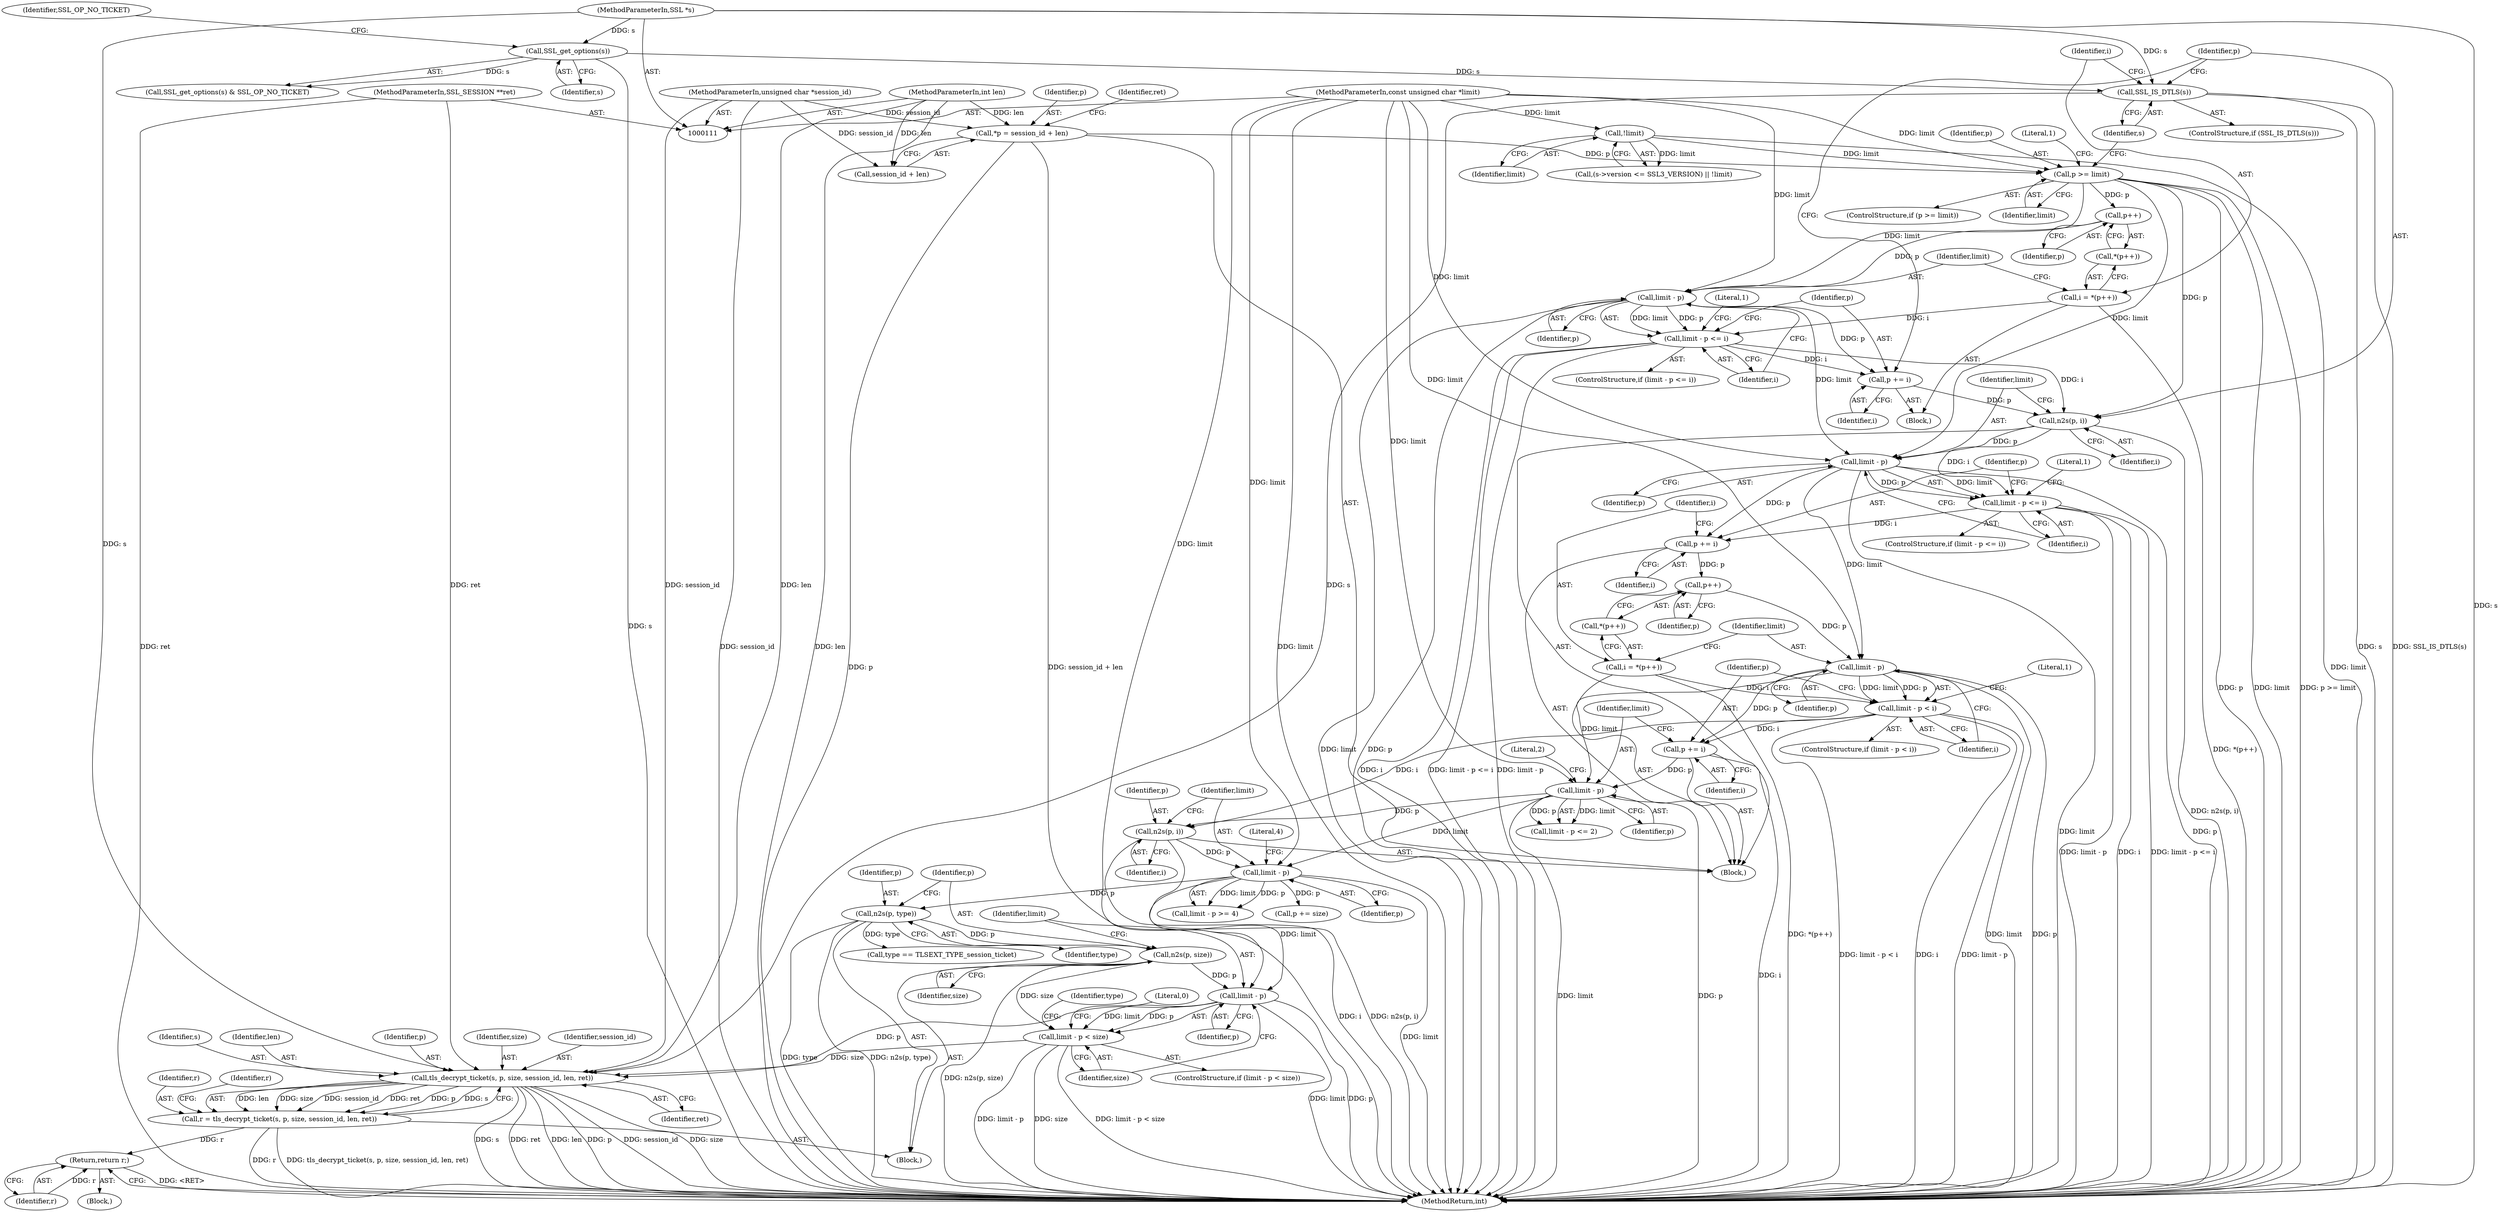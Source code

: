 digraph "0_openssl_a004e72b95835136d3f1ea90517f706c24c03da7_5@API" {
"1000268" [label="(Call,tls_decrypt_ticket(s, p, size, session_id, len, ret))"];
"1000160" [label="(Call,SSL_IS_DTLS(s))"];
"1000136" [label="(Call,SSL_get_options(s))"];
"1000112" [label="(MethodParameterIn,SSL *s)"];
"1000240" [label="(Call,limit - p)"];
"1000225" [label="(Call,limit - p)"];
"1000214" [label="(Call,limit - p)"];
"1000202" [label="(Call,limit - p)"];
"1000185" [label="(Call,limit - p)"];
"1000153" [label="(Call,p >= limit)"];
"1000119" [label="(Call,*p = session_id + len)"];
"1000113" [label="(MethodParameterIn,unsigned char *session_id)"];
"1000114" [label="(MethodParameterIn,int len)"];
"1000148" [label="(Call,!limit)"];
"1000115" [label="(MethodParameterIn,const unsigned char *limit)"];
"1000170" [label="(Call,limit - p)"];
"1000166" [label="(Call,p++)"];
"1000180" [label="(Call,n2s(p, i))"];
"1000177" [label="(Call,p += i)"];
"1000169" [label="(Call,limit - p <= i)"];
"1000163" [label="(Call,i = *(p++))"];
"1000198" [label="(Call,p++)"];
"1000192" [label="(Call,p += i)"];
"1000184" [label="(Call,limit - p <= i)"];
"1000209" [label="(Call,p += i)"];
"1000201" [label="(Call,limit - p < i)"];
"1000195" [label="(Call,i = *(p++))"];
"1000220" [label="(Call,n2s(p, i))"];
"1000235" [label="(Call,n2s(p, size))"];
"1000232" [label="(Call,n2s(p, type))"];
"1000239" [label="(Call,limit - p < size)"];
"1000116" [label="(MethodParameterIn,SSL_SESSION **ret)"];
"1000266" [label="(Call,r = tls_decrypt_ticket(s, p, size, session_id, len, ret))"];
"1000287" [label="(Return,return r;)"];
"1000182" [label="(Identifier,i)"];
"1000242" [label="(Identifier,p)"];
"1000243" [label="(Identifier,size)"];
"1000220" [label="(Call,n2s(p, i))"];
"1000186" [label="(Identifier,limit)"];
"1000273" [label="(Identifier,len)"];
"1000232" [label="(Call,n2s(p, type))"];
"1000137" [label="(Identifier,s)"];
"1000270" [label="(Identifier,p)"];
"1000301" [label="(Call,p += size)"];
"1000117" [label="(Block,)"];
"1000213" [label="(Call,limit - p <= 2)"];
"1000277" [label="(Block,)"];
"1000210" [label="(Identifier,p)"];
"1000271" [label="(Identifier,size)"];
"1000211" [label="(Identifier,i)"];
"1000217" [label="(Literal,2)"];
"1000178" [label="(Identifier,p)"];
"1000240" [label="(Call,limit - p)"];
"1000162" [label="(Block,)"];
"1000304" [label="(MethodReturn,int)"];
"1000228" [label="(Literal,4)"];
"1000233" [label="(Identifier,p)"];
"1000116" [label="(MethodParameterIn,SSL_SESSION **ret)"];
"1000241" [label="(Identifier,limit)"];
"1000195" [label="(Call,i = *(p++))"];
"1000154" [label="(Identifier,p)"];
"1000115" [label="(MethodParameterIn,const unsigned char *limit)"];
"1000179" [label="(Identifier,i)"];
"1000176" [label="(Literal,1)"];
"1000114" [label="(MethodParameterIn,int len)"];
"1000170" [label="(Call,limit - p)"];
"1000209" [label="(Call,p += i)"];
"1000234" [label="(Identifier,type)"];
"1000236" [label="(Identifier,p)"];
"1000227" [label="(Identifier,p)"];
"1000287" [label="(Return,return r;)"];
"1000247" [label="(Call,type == TLSEXT_TYPE_session_ticket)"];
"1000177" [label="(Call,p += i)"];
"1000167" [label="(Identifier,p)"];
"1000215" [label="(Identifier,limit)"];
"1000205" [label="(Identifier,i)"];
"1000248" [label="(Identifier,type)"];
"1000171" [label="(Identifier,limit)"];
"1000120" [label="(Identifier,p)"];
"1000161" [label="(Identifier,s)"];
"1000142" [label="(Call,(s->version <= SSL3_VERSION) || !limit)"];
"1000164" [label="(Identifier,i)"];
"1000119" [label="(Call,*p = session_id + len)"];
"1000136" [label="(Call,SSL_get_options(s))"];
"1000160" [label="(Call,SSL_IS_DTLS(s))"];
"1000216" [label="(Identifier,p)"];
"1000169" [label="(Call,limit - p <= i)"];
"1000200" [label="(ControlStructure,if (limit - p < i))"];
"1000245" [label="(Literal,0)"];
"1000168" [label="(ControlStructure,if (limit - p <= i))"];
"1000149" [label="(Identifier,limit)"];
"1000272" [label="(Identifier,session_id)"];
"1000226" [label="(Identifier,limit)"];
"1000288" [label="(Identifier,r)"];
"1000192" [label="(Call,p += i)"];
"1000224" [label="(Call,limit - p >= 4)"];
"1000222" [label="(Identifier,i)"];
"1000155" [label="(Identifier,limit)"];
"1000204" [label="(Identifier,p)"];
"1000148" [label="(Call,!limit)"];
"1000183" [label="(ControlStructure,if (limit - p <= i))"];
"1000153" [label="(Call,p >= limit)"];
"1000127" [label="(Identifier,ret)"];
"1000269" [label="(Identifier,s)"];
"1000268" [label="(Call,tls_decrypt_ticket(s, p, size, session_id, len, ret))"];
"1000274" [label="(Identifier,ret)"];
"1000152" [label="(ControlStructure,if (p >= limit))"];
"1000276" [label="(Identifier,r)"];
"1000158" [label="(Literal,1)"];
"1000208" [label="(Literal,1)"];
"1000121" [label="(Call,session_id + len)"];
"1000197" [label="(Call,*(p++))"];
"1000166" [label="(Call,p++)"];
"1000188" [label="(Identifier,i)"];
"1000198" [label="(Call,p++)"];
"1000196" [label="(Identifier,i)"];
"1000221" [label="(Identifier,p)"];
"1000267" [label="(Identifier,r)"];
"1000191" [label="(Literal,1)"];
"1000194" [label="(Identifier,i)"];
"1000180" [label="(Call,n2s(p, i))"];
"1000225" [label="(Call,limit - p)"];
"1000165" [label="(Call,*(p++))"];
"1000113" [label="(MethodParameterIn,unsigned char *session_id)"];
"1000184" [label="(Call,limit - p <= i)"];
"1000138" [label="(Identifier,SSL_OP_NO_TICKET)"];
"1000135" [label="(Call,SSL_get_options(s) & SSL_OP_NO_TICKET)"];
"1000214" [label="(Call,limit - p)"];
"1000203" [label="(Identifier,limit)"];
"1000237" [label="(Identifier,size)"];
"1000229" [label="(Block,)"];
"1000266" [label="(Call,r = tls_decrypt_ticket(s, p, size, session_id, len, ret))"];
"1000159" [label="(ControlStructure,if (SSL_IS_DTLS(s)))"];
"1000187" [label="(Identifier,p)"];
"1000112" [label="(MethodParameterIn,SSL *s)"];
"1000163" [label="(Call,i = *(p++))"];
"1000235" [label="(Call,n2s(p, size))"];
"1000202" [label="(Call,limit - p)"];
"1000238" [label="(ControlStructure,if (limit - p < size))"];
"1000201" [label="(Call,limit - p < i)"];
"1000173" [label="(Identifier,i)"];
"1000172" [label="(Identifier,p)"];
"1000185" [label="(Call,limit - p)"];
"1000199" [label="(Identifier,p)"];
"1000193" [label="(Identifier,p)"];
"1000239" [label="(Call,limit - p < size)"];
"1000181" [label="(Identifier,p)"];
"1000268" -> "1000266"  [label="AST: "];
"1000268" -> "1000274"  [label="CFG: "];
"1000269" -> "1000268"  [label="AST: "];
"1000270" -> "1000268"  [label="AST: "];
"1000271" -> "1000268"  [label="AST: "];
"1000272" -> "1000268"  [label="AST: "];
"1000273" -> "1000268"  [label="AST: "];
"1000274" -> "1000268"  [label="AST: "];
"1000266" -> "1000268"  [label="CFG: "];
"1000268" -> "1000304"  [label="DDG: s"];
"1000268" -> "1000304"  [label="DDG: ret"];
"1000268" -> "1000304"  [label="DDG: len"];
"1000268" -> "1000304"  [label="DDG: p"];
"1000268" -> "1000304"  [label="DDG: session_id"];
"1000268" -> "1000304"  [label="DDG: size"];
"1000268" -> "1000266"  [label="DDG: len"];
"1000268" -> "1000266"  [label="DDG: size"];
"1000268" -> "1000266"  [label="DDG: session_id"];
"1000268" -> "1000266"  [label="DDG: ret"];
"1000268" -> "1000266"  [label="DDG: p"];
"1000268" -> "1000266"  [label="DDG: s"];
"1000160" -> "1000268"  [label="DDG: s"];
"1000112" -> "1000268"  [label="DDG: s"];
"1000240" -> "1000268"  [label="DDG: p"];
"1000239" -> "1000268"  [label="DDG: size"];
"1000113" -> "1000268"  [label="DDG: session_id"];
"1000114" -> "1000268"  [label="DDG: len"];
"1000116" -> "1000268"  [label="DDG: ret"];
"1000160" -> "1000159"  [label="AST: "];
"1000160" -> "1000161"  [label="CFG: "];
"1000161" -> "1000160"  [label="AST: "];
"1000164" -> "1000160"  [label="CFG: "];
"1000181" -> "1000160"  [label="CFG: "];
"1000160" -> "1000304"  [label="DDG: SSL_IS_DTLS(s)"];
"1000160" -> "1000304"  [label="DDG: s"];
"1000136" -> "1000160"  [label="DDG: s"];
"1000112" -> "1000160"  [label="DDG: s"];
"1000136" -> "1000135"  [label="AST: "];
"1000136" -> "1000137"  [label="CFG: "];
"1000137" -> "1000136"  [label="AST: "];
"1000138" -> "1000136"  [label="CFG: "];
"1000136" -> "1000304"  [label="DDG: s"];
"1000136" -> "1000135"  [label="DDG: s"];
"1000112" -> "1000136"  [label="DDG: s"];
"1000112" -> "1000111"  [label="AST: "];
"1000112" -> "1000304"  [label="DDG: s"];
"1000240" -> "1000239"  [label="AST: "];
"1000240" -> "1000242"  [label="CFG: "];
"1000241" -> "1000240"  [label="AST: "];
"1000242" -> "1000240"  [label="AST: "];
"1000243" -> "1000240"  [label="CFG: "];
"1000240" -> "1000304"  [label="DDG: p"];
"1000240" -> "1000304"  [label="DDG: limit"];
"1000240" -> "1000239"  [label="DDG: limit"];
"1000240" -> "1000239"  [label="DDG: p"];
"1000225" -> "1000240"  [label="DDG: limit"];
"1000115" -> "1000240"  [label="DDG: limit"];
"1000235" -> "1000240"  [label="DDG: p"];
"1000225" -> "1000224"  [label="AST: "];
"1000225" -> "1000227"  [label="CFG: "];
"1000226" -> "1000225"  [label="AST: "];
"1000227" -> "1000225"  [label="AST: "];
"1000228" -> "1000225"  [label="CFG: "];
"1000225" -> "1000304"  [label="DDG: limit"];
"1000225" -> "1000224"  [label="DDG: limit"];
"1000225" -> "1000224"  [label="DDG: p"];
"1000214" -> "1000225"  [label="DDG: limit"];
"1000115" -> "1000225"  [label="DDG: limit"];
"1000220" -> "1000225"  [label="DDG: p"];
"1000225" -> "1000232"  [label="DDG: p"];
"1000225" -> "1000301"  [label="DDG: p"];
"1000214" -> "1000213"  [label="AST: "];
"1000214" -> "1000216"  [label="CFG: "];
"1000215" -> "1000214"  [label="AST: "];
"1000216" -> "1000214"  [label="AST: "];
"1000217" -> "1000214"  [label="CFG: "];
"1000214" -> "1000304"  [label="DDG: p"];
"1000214" -> "1000304"  [label="DDG: limit"];
"1000214" -> "1000213"  [label="DDG: limit"];
"1000214" -> "1000213"  [label="DDG: p"];
"1000202" -> "1000214"  [label="DDG: limit"];
"1000115" -> "1000214"  [label="DDG: limit"];
"1000209" -> "1000214"  [label="DDG: p"];
"1000214" -> "1000220"  [label="DDG: p"];
"1000202" -> "1000201"  [label="AST: "];
"1000202" -> "1000204"  [label="CFG: "];
"1000203" -> "1000202"  [label="AST: "];
"1000204" -> "1000202"  [label="AST: "];
"1000205" -> "1000202"  [label="CFG: "];
"1000202" -> "1000304"  [label="DDG: limit"];
"1000202" -> "1000304"  [label="DDG: p"];
"1000202" -> "1000201"  [label="DDG: limit"];
"1000202" -> "1000201"  [label="DDG: p"];
"1000185" -> "1000202"  [label="DDG: limit"];
"1000115" -> "1000202"  [label="DDG: limit"];
"1000198" -> "1000202"  [label="DDG: p"];
"1000202" -> "1000209"  [label="DDG: p"];
"1000185" -> "1000184"  [label="AST: "];
"1000185" -> "1000187"  [label="CFG: "];
"1000186" -> "1000185"  [label="AST: "];
"1000187" -> "1000185"  [label="AST: "];
"1000188" -> "1000185"  [label="CFG: "];
"1000185" -> "1000304"  [label="DDG: limit"];
"1000185" -> "1000304"  [label="DDG: p"];
"1000185" -> "1000184"  [label="DDG: limit"];
"1000185" -> "1000184"  [label="DDG: p"];
"1000153" -> "1000185"  [label="DDG: limit"];
"1000170" -> "1000185"  [label="DDG: limit"];
"1000115" -> "1000185"  [label="DDG: limit"];
"1000180" -> "1000185"  [label="DDG: p"];
"1000185" -> "1000192"  [label="DDG: p"];
"1000153" -> "1000152"  [label="AST: "];
"1000153" -> "1000155"  [label="CFG: "];
"1000154" -> "1000153"  [label="AST: "];
"1000155" -> "1000153"  [label="AST: "];
"1000158" -> "1000153"  [label="CFG: "];
"1000161" -> "1000153"  [label="CFG: "];
"1000153" -> "1000304"  [label="DDG: p"];
"1000153" -> "1000304"  [label="DDG: limit"];
"1000153" -> "1000304"  [label="DDG: p >= limit"];
"1000119" -> "1000153"  [label="DDG: p"];
"1000148" -> "1000153"  [label="DDG: limit"];
"1000115" -> "1000153"  [label="DDG: limit"];
"1000153" -> "1000166"  [label="DDG: p"];
"1000153" -> "1000170"  [label="DDG: limit"];
"1000153" -> "1000180"  [label="DDG: p"];
"1000119" -> "1000117"  [label="AST: "];
"1000119" -> "1000121"  [label="CFG: "];
"1000120" -> "1000119"  [label="AST: "];
"1000121" -> "1000119"  [label="AST: "];
"1000127" -> "1000119"  [label="CFG: "];
"1000119" -> "1000304"  [label="DDG: session_id + len"];
"1000119" -> "1000304"  [label="DDG: p"];
"1000113" -> "1000119"  [label="DDG: session_id"];
"1000114" -> "1000119"  [label="DDG: len"];
"1000113" -> "1000111"  [label="AST: "];
"1000113" -> "1000304"  [label="DDG: session_id"];
"1000113" -> "1000121"  [label="DDG: session_id"];
"1000114" -> "1000111"  [label="AST: "];
"1000114" -> "1000304"  [label="DDG: len"];
"1000114" -> "1000121"  [label="DDG: len"];
"1000148" -> "1000142"  [label="AST: "];
"1000148" -> "1000149"  [label="CFG: "];
"1000149" -> "1000148"  [label="AST: "];
"1000142" -> "1000148"  [label="CFG: "];
"1000148" -> "1000304"  [label="DDG: limit"];
"1000148" -> "1000142"  [label="DDG: limit"];
"1000115" -> "1000148"  [label="DDG: limit"];
"1000115" -> "1000111"  [label="AST: "];
"1000115" -> "1000304"  [label="DDG: limit"];
"1000115" -> "1000170"  [label="DDG: limit"];
"1000170" -> "1000169"  [label="AST: "];
"1000170" -> "1000172"  [label="CFG: "];
"1000171" -> "1000170"  [label="AST: "];
"1000172" -> "1000170"  [label="AST: "];
"1000173" -> "1000170"  [label="CFG: "];
"1000170" -> "1000304"  [label="DDG: p"];
"1000170" -> "1000304"  [label="DDG: limit"];
"1000170" -> "1000169"  [label="DDG: limit"];
"1000170" -> "1000169"  [label="DDG: p"];
"1000166" -> "1000170"  [label="DDG: p"];
"1000170" -> "1000177"  [label="DDG: p"];
"1000166" -> "1000165"  [label="AST: "];
"1000166" -> "1000167"  [label="CFG: "];
"1000167" -> "1000166"  [label="AST: "];
"1000165" -> "1000166"  [label="CFG: "];
"1000180" -> "1000117"  [label="AST: "];
"1000180" -> "1000182"  [label="CFG: "];
"1000181" -> "1000180"  [label="AST: "];
"1000182" -> "1000180"  [label="AST: "];
"1000186" -> "1000180"  [label="CFG: "];
"1000180" -> "1000304"  [label="DDG: n2s(p, i)"];
"1000177" -> "1000180"  [label="DDG: p"];
"1000169" -> "1000180"  [label="DDG: i"];
"1000180" -> "1000184"  [label="DDG: i"];
"1000177" -> "1000162"  [label="AST: "];
"1000177" -> "1000179"  [label="CFG: "];
"1000178" -> "1000177"  [label="AST: "];
"1000179" -> "1000177"  [label="AST: "];
"1000181" -> "1000177"  [label="CFG: "];
"1000169" -> "1000177"  [label="DDG: i"];
"1000169" -> "1000168"  [label="AST: "];
"1000169" -> "1000173"  [label="CFG: "];
"1000173" -> "1000169"  [label="AST: "];
"1000176" -> "1000169"  [label="CFG: "];
"1000178" -> "1000169"  [label="CFG: "];
"1000169" -> "1000304"  [label="DDG: limit - p <= i"];
"1000169" -> "1000304"  [label="DDG: i"];
"1000169" -> "1000304"  [label="DDG: limit - p"];
"1000163" -> "1000169"  [label="DDG: i"];
"1000163" -> "1000162"  [label="AST: "];
"1000163" -> "1000165"  [label="CFG: "];
"1000164" -> "1000163"  [label="AST: "];
"1000165" -> "1000163"  [label="AST: "];
"1000171" -> "1000163"  [label="CFG: "];
"1000163" -> "1000304"  [label="DDG: *(p++)"];
"1000198" -> "1000197"  [label="AST: "];
"1000198" -> "1000199"  [label="CFG: "];
"1000199" -> "1000198"  [label="AST: "];
"1000197" -> "1000198"  [label="CFG: "];
"1000192" -> "1000198"  [label="DDG: p"];
"1000192" -> "1000117"  [label="AST: "];
"1000192" -> "1000194"  [label="CFG: "];
"1000193" -> "1000192"  [label="AST: "];
"1000194" -> "1000192"  [label="AST: "];
"1000196" -> "1000192"  [label="CFG: "];
"1000184" -> "1000192"  [label="DDG: i"];
"1000184" -> "1000183"  [label="AST: "];
"1000184" -> "1000188"  [label="CFG: "];
"1000188" -> "1000184"  [label="AST: "];
"1000191" -> "1000184"  [label="CFG: "];
"1000193" -> "1000184"  [label="CFG: "];
"1000184" -> "1000304"  [label="DDG: limit - p"];
"1000184" -> "1000304"  [label="DDG: i"];
"1000184" -> "1000304"  [label="DDG: limit - p <= i"];
"1000209" -> "1000117"  [label="AST: "];
"1000209" -> "1000211"  [label="CFG: "];
"1000210" -> "1000209"  [label="AST: "];
"1000211" -> "1000209"  [label="AST: "];
"1000215" -> "1000209"  [label="CFG: "];
"1000209" -> "1000304"  [label="DDG: i"];
"1000201" -> "1000209"  [label="DDG: i"];
"1000201" -> "1000200"  [label="AST: "];
"1000201" -> "1000205"  [label="CFG: "];
"1000205" -> "1000201"  [label="AST: "];
"1000208" -> "1000201"  [label="CFG: "];
"1000210" -> "1000201"  [label="CFG: "];
"1000201" -> "1000304"  [label="DDG: limit - p < i"];
"1000201" -> "1000304"  [label="DDG: i"];
"1000201" -> "1000304"  [label="DDG: limit - p"];
"1000195" -> "1000201"  [label="DDG: i"];
"1000201" -> "1000220"  [label="DDG: i"];
"1000195" -> "1000117"  [label="AST: "];
"1000195" -> "1000197"  [label="CFG: "];
"1000196" -> "1000195"  [label="AST: "];
"1000197" -> "1000195"  [label="AST: "];
"1000203" -> "1000195"  [label="CFG: "];
"1000195" -> "1000304"  [label="DDG: *(p++)"];
"1000220" -> "1000117"  [label="AST: "];
"1000220" -> "1000222"  [label="CFG: "];
"1000221" -> "1000220"  [label="AST: "];
"1000222" -> "1000220"  [label="AST: "];
"1000226" -> "1000220"  [label="CFG: "];
"1000220" -> "1000304"  [label="DDG: i"];
"1000220" -> "1000304"  [label="DDG: n2s(p, i)"];
"1000235" -> "1000229"  [label="AST: "];
"1000235" -> "1000237"  [label="CFG: "];
"1000236" -> "1000235"  [label="AST: "];
"1000237" -> "1000235"  [label="AST: "];
"1000241" -> "1000235"  [label="CFG: "];
"1000235" -> "1000304"  [label="DDG: n2s(p, size)"];
"1000232" -> "1000235"  [label="DDG: p"];
"1000235" -> "1000239"  [label="DDG: size"];
"1000232" -> "1000229"  [label="AST: "];
"1000232" -> "1000234"  [label="CFG: "];
"1000233" -> "1000232"  [label="AST: "];
"1000234" -> "1000232"  [label="AST: "];
"1000236" -> "1000232"  [label="CFG: "];
"1000232" -> "1000304"  [label="DDG: n2s(p, type)"];
"1000232" -> "1000304"  [label="DDG: type"];
"1000232" -> "1000247"  [label="DDG: type"];
"1000239" -> "1000238"  [label="AST: "];
"1000239" -> "1000243"  [label="CFG: "];
"1000243" -> "1000239"  [label="AST: "];
"1000245" -> "1000239"  [label="CFG: "];
"1000248" -> "1000239"  [label="CFG: "];
"1000239" -> "1000304"  [label="DDG: limit - p < size"];
"1000239" -> "1000304"  [label="DDG: limit - p"];
"1000239" -> "1000304"  [label="DDG: size"];
"1000116" -> "1000111"  [label="AST: "];
"1000116" -> "1000304"  [label="DDG: ret"];
"1000266" -> "1000229"  [label="AST: "];
"1000267" -> "1000266"  [label="AST: "];
"1000276" -> "1000266"  [label="CFG: "];
"1000266" -> "1000304"  [label="DDG: tls_decrypt_ticket(s, p, size, session_id, len, ret)"];
"1000266" -> "1000304"  [label="DDG: r"];
"1000266" -> "1000287"  [label="DDG: r"];
"1000287" -> "1000277"  [label="AST: "];
"1000287" -> "1000288"  [label="CFG: "];
"1000288" -> "1000287"  [label="AST: "];
"1000304" -> "1000287"  [label="CFG: "];
"1000287" -> "1000304"  [label="DDG: <RET>"];
"1000288" -> "1000287"  [label="DDG: r"];
}
